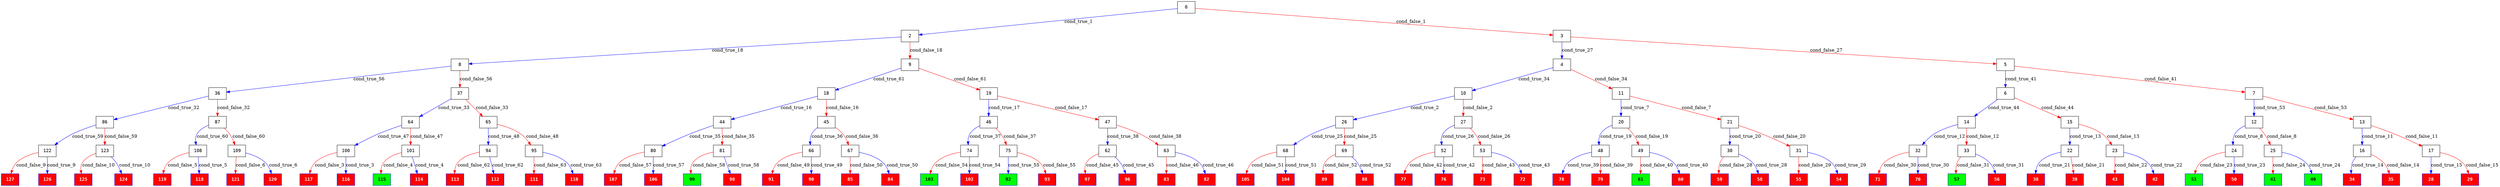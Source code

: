 digraph ExecutionTree {
	node [color=black fontname=Courier height=.5 shape=record]
	99 [color=blue, fillcolor=green, style=filled, fontcolor=black, fontname="Courier-Bold"]
	92 [color=blue, fillcolor=green, style=filled, fontcolor=black, fontname="Courier-Bold"]
	61 [color=blue, fillcolor=green, style=filled, fontcolor=black, fontname="Courier-Bold"]
	57 [color=blue, fillcolor=green, style=filled, fontcolor=black, fontname="Courier-Bold"]
	51 [color=blue, fillcolor=green, style=filled, fontcolor=black, fontname="Courier-Bold"]
	41 [color=blue, fillcolor=green, style=filled, fontcolor=black, fontname="Courier-Bold"]
	40 [color=blue, fillcolor=green, style=filled, fontcolor=black, fontname="Courier-Bold"]
	115 [color=blue, fillcolor=green, style=filled, fontcolor=black, fontname="Courier-Bold"]
	103 [color=blue, fillcolor=green, style=filled, fontcolor=black, fontname="Courier-Bold"]
	28 [color=blue, fillcolor=red, style=filled, fontcolor=white, fontname="Courier-Bold"]
	38 [color=blue, fillcolor=red, style=filled, fontcolor=white, fontname="Courier-Bold"]
	34 [color=blue, fillcolor=red, style=filled, fontcolor=white, fontname="Courier-Bold"]
	127 [color=blue, fillcolor=red, style=filled, fontcolor=white, fontname="Courier-Bold"]
	125 [color=blue, fillcolor=red, style=filled, fontcolor=white, fontname="Courier-Bold"]
	124 [color=blue, fillcolor=red, style=filled, fontcolor=white, fontname="Courier-Bold"]
	121 [color=blue, fillcolor=red, style=filled, fontcolor=white, fontname="Courier-Bold"]
	119 [color=blue, fillcolor=red, style=filled, fontcolor=white, fontname="Courier-Bold"]
	78 [color=blue, fillcolor=red, style=filled, fontcolor=white, fontname="Courier-Bold"]
	117 [color=blue, fillcolor=red, style=filled, fontcolor=white, fontname="Courier-Bold"]
	113 [color=blue, fillcolor=red, style=filled, fontcolor=white, fontname="Courier-Bold"]
	111 [color=blue, fillcolor=red, style=filled, fontcolor=white, fontname="Courier-Bold"]
	120 [color=blue, fillcolor=red, style=filled, fontcolor=white, fontname="Courier-Bold"]
	107 [color=blue, fillcolor=red, style=filled, fontcolor=white, fontname="Courier-Bold"]
	105 [color=blue, fillcolor=red, style=filled, fontcolor=white, fontname="Courier-Bold"]
	114 [color=blue, fillcolor=red, style=filled, fontcolor=white, fontname="Courier-Bold"]
	106 [color=blue, fillcolor=red, style=filled, fontcolor=white, fontname="Courier-Bold"]
	97 [color=blue, fillcolor=red, style=filled, fontcolor=white, fontname="Courier-Bold"]
	110 [color=blue, fillcolor=red, style=filled, fontcolor=white, fontname="Courier-Bold"]
	93 [color=blue, fillcolor=red, style=filled, fontcolor=white, fontname="Courier-Bold"]
	91 [color=blue, fillcolor=red, style=filled, fontcolor=white, fontname="Courier-Bold"]
	89 [color=blue, fillcolor=red, style=filled, fontcolor=white, fontname="Courier-Bold"]
	118 [color=blue, fillcolor=red, style=filled, fontcolor=white, fontname="Courier-Bold"]
	85 [color=blue, fillcolor=red, style=filled, fontcolor=white, fontname="Courier-Bold"]
	83 [color=blue, fillcolor=red, style=filled, fontcolor=white, fontname="Courier-Bold"]
	98 [color=blue, fillcolor=red, style=filled, fontcolor=white, fontname="Courier-Bold"]
	79 [color=blue, fillcolor=red, style=filled, fontcolor=white, fontname="Courier-Bold"]
	50 [color=blue, fillcolor=red, style=filled, fontcolor=white, fontname="Courier-Bold"]
	77 [color=blue, fillcolor=red, style=filled, fontcolor=white, fontname="Courier-Bold"]
	73 [color=blue, fillcolor=red, style=filled, fontcolor=white, fontname="Courier-Bold"]
	71 [color=blue, fillcolor=red, style=filled, fontcolor=white, fontname="Courier-Bold"]
	88 [color=blue, fillcolor=red, style=filled, fontcolor=white, fontname="Courier-Bold"]
	84 [color=blue, fillcolor=red, style=filled, fontcolor=white, fontname="Courier-Bold"]
	112 [color=blue, fillcolor=red, style=filled, fontcolor=white, fontname="Courier-Bold"]
	82 [color=blue, fillcolor=red, style=filled, fontcolor=white, fontname="Courier-Bold"]
	59 [color=blue, fillcolor=red, style=filled, fontcolor=white, fontname="Courier-Bold"]
	70 [color=blue, fillcolor=red, style=filled, fontcolor=white, fontname="Courier-Bold"]
	55 [color=blue, fillcolor=red, style=filled, fontcolor=white, fontname="Courier-Bold"]
	72 [color=blue, fillcolor=red, style=filled, fontcolor=white, fontname="Courier-Bold"]
	60 [color=blue, fillcolor=red, style=filled, fontcolor=white, fontname="Courier-Bold"]
	96 [color=blue, fillcolor=red, style=filled, fontcolor=white, fontname="Courier-Bold"]
	90 [color=blue, fillcolor=red, style=filled, fontcolor=white, fontname="Courier-Bold"]
	43 [color=blue, fillcolor=red, style=filled, fontcolor=white, fontname="Courier-Bold"]
	39 [color=blue, fillcolor=red, style=filled, fontcolor=white, fontname="Courier-Bold"]
	104 [color=blue, fillcolor=red, style=filled, fontcolor=white, fontname="Courier-Bold"]
	116 [color=blue, fillcolor=red, style=filled, fontcolor=white, fontname="Courier-Bold"]
	35 [color=blue, fillcolor=red, style=filled, fontcolor=white, fontname="Courier-Bold"]
	56 [color=blue, fillcolor=red, style=filled, fontcolor=white, fontname="Courier-Bold"]
	54 [color=blue, fillcolor=red, style=filled, fontcolor=white, fontname="Courier-Bold"]
	29 [color=blue, fillcolor=red, style=filled, fontcolor=white, fontname="Courier-Bold"]
	76 [color=blue, fillcolor=red, style=filled, fontcolor=white, fontname="Courier-Bold"]
	42 [color=blue, fillcolor=red, style=filled, fontcolor=white, fontname="Courier-Bold"]
	58 [color=blue, fillcolor=red, style=filled, fontcolor=white, fontname="Courier-Bold"]
	102 [color=blue, fillcolor=red, style=filled, fontcolor=white, fontname="Courier-Bold"]
	126 [color=blue, fillcolor=red, style=filled, fontcolor=white, fontname="Courier-Bold"]
	0 -> 2 [label=cond_true_1 color=blue]
	0 -> 3 [label=cond_false_1 color=red]
	2 -> 8 [label=cond_true_18 color=blue]
	2 -> 9 [label=cond_false_18 color=red]
	3 -> 4 [label=cond_true_27 color=blue]
	3 -> 5 [label=cond_false_27 color=red]
	10 -> 26 [label=cond_true_2 color=blue]
	10 -> 27 [label=cond_false_2 color=red]
	26 -> 68 [label=cond_true_25 color=blue]
	26 -> 69 [label=cond_false_25 color=red]
	27 -> 52 [label=cond_true_26 color=blue]
	27 -> 53 [label=cond_false_26 color=red]
	100 -> 116 [label=cond_true_3 color=blue]
	100 -> 117 [label=cond_false_3 color=red]
	101 -> 114 [label=cond_true_4 color=blue]
	101 -> 115 [label=cond_false_4 color=red]
	108 -> 118 [label=cond_true_5 color=blue]
	108 -> 119 [label=cond_false_5 color=red]
	109 -> 120 [label=cond_true_6 color=blue]
	109 -> 121 [label=cond_false_6 color=red]
	11 -> 20 [label=cond_true_7 color=blue]
	11 -> 21 [label=cond_false_7 color=red]
	20 -> 48 [label=cond_true_19 color=blue]
	20 -> 49 [label=cond_false_19 color=red]
	21 -> 30 [label=cond_true_20 color=blue]
	21 -> 31 [label=cond_false_20 color=red]
	12 -> 24 [label=cond_true_8 color=blue]
	12 -> 25 [label=cond_false_8 color=red]
	24 -> 50 [label=cond_true_23 color=blue]
	24 -> 51 [label=cond_false_23 color=red]
	25 -> 40 [label=cond_true_24 color=blue]
	25 -> 41 [label=cond_false_24 color=red]
	122 -> 126 [label=cond_true_9 color=blue]
	122 -> 127 [label=cond_false_9 color=red]
	123 -> 124 [label=cond_true_10 color=blue]
	123 -> 125 [label=cond_false_10 color=red]
	13 -> 16 [label=cond_true_11 color=blue]
	13 -> 17 [label=cond_false_11 color=red]
	16 -> 34 [label=cond_true_14 color=blue]
	16 -> 35 [label=cond_false_14 color=red]
	17 -> 28 [label=cond_true_15 color=blue]
	17 -> 29 [label=cond_false_15 color=red]
	14 -> 32 [label=cond_true_12 color=blue]
	14 -> 33 [label=cond_false_12 color=red]
	32 -> 70 [label=cond_true_30 color=blue]
	32 -> 71 [label=cond_false_30 color=red]
	33 -> 56 [label=cond_true_31 color=blue]
	33 -> 57 [label=cond_false_31 color=red]
	15 -> 22 [label=cond_true_13 color=blue]
	15 -> 23 [label=cond_false_13 color=red]
	22 -> 38 [label=cond_true_21 color=blue]
	22 -> 39 [label=cond_false_21 color=red]
	23 -> 42 [label=cond_true_22 color=blue]
	23 -> 43 [label=cond_false_22 color=red]
	18 -> 44 [label=cond_true_16 color=blue]
	18 -> 45 [label=cond_false_16 color=red]
	44 -> 80 [label=cond_true_35 color=blue]
	44 -> 81 [label=cond_false_35 color=red]
	45 -> 66 [label=cond_true_36 color=blue]
	45 -> 67 [label=cond_false_36 color=red]
	19 -> 46 [label=cond_true_17 color=blue]
	19 -> 47 [label=cond_false_17 color=red]
	46 -> 74 [label=cond_true_37 color=blue]
	46 -> 75 [label=cond_false_37 color=red]
	47 -> 62 [label=cond_true_38 color=blue]
	47 -> 63 [label=cond_false_38 color=red]
	8 -> 36 [label=cond_true_56 color=blue]
	8 -> 37 [label=cond_false_56 color=red]
	9 -> 18 [label=cond_true_61 color=blue]
	9 -> 19 [label=cond_false_61 color=red]
	48 -> 78 [label=cond_true_39 color=blue]
	48 -> 79 [label=cond_false_39 color=red]
	49 -> 60 [label=cond_true_40 color=blue]
	49 -> 61 [label=cond_false_40 color=red]
	30 -> 58 [label=cond_true_28 color=blue]
	30 -> 59 [label=cond_false_28 color=red]
	31 -> 54 [label=cond_true_29 color=blue]
	31 -> 55 [label=cond_false_29 color=red]
	68 -> 104 [label=cond_true_51 color=blue]
	68 -> 105 [label=cond_false_51 color=red]
	69 -> 88 [label=cond_true_52 color=blue]
	69 -> 89 [label=cond_false_52 color=red]
	52 -> 76 [label=cond_true_42 color=blue]
	52 -> 77 [label=cond_false_42 color=red]
	53 -> 72 [label=cond_true_43 color=blue]
	53 -> 73 [label=cond_false_43 color=red]
	4 -> 10 [label=cond_true_34 color=blue]
	4 -> 11 [label=cond_false_34 color=red]
	5 -> 6 [label=cond_true_41 color=blue]
	5 -> 7 [label=cond_false_41 color=red]
	36 -> 86 [label=cond_true_32 color=blue]
	36 -> 87 [label=cond_false_32 color=red]
	86 -> 122 [label=cond_true_59 color=blue]
	86 -> 123 [label=cond_false_59 color=red]
	87 -> 108 [label=cond_true_60 color=blue]
	87 -> 109 [label=cond_false_60 color=red]
	37 -> 64 [label=cond_true_33 color=blue]
	37 -> 65 [label=cond_false_33 color=red]
	64 -> 100 [label=cond_true_47 color=blue]
	64 -> 101 [label=cond_false_47 color=red]
	65 -> 94 [label=cond_true_48 color=blue]
	65 -> 95 [label=cond_false_48 color=red]
	80 -> 106 [label=cond_true_57 color=blue]
	80 -> 107 [label=cond_false_57 color=red]
	81 -> 98 [label=cond_true_58 color=blue]
	81 -> 99 [label=cond_false_58 color=red]
	66 -> 90 [label=cond_true_49 color=blue]
	66 -> 91 [label=cond_false_49 color=red]
	67 -> 84 [label=cond_true_50 color=blue]
	67 -> 85 [label=cond_false_50 color=red]
	74 -> 102 [label=cond_true_54 color=blue]
	74 -> 103 [label=cond_false_54 color=red]
	75 -> 92 [label=cond_true_55 color=blue]
	75 -> 93 [label=cond_false_55 color=red]
	62 -> 96 [label=cond_true_45 color=blue]
	62 -> 97 [label=cond_false_45 color=red]
	63 -> 82 [label=cond_true_46 color=blue]
	63 -> 83 [label=cond_false_46 color=red]
	6 -> 14 [label=cond_true_44 color=blue]
	6 -> 15 [label=cond_false_44 color=red]
	7 -> 12 [label=cond_true_53 color=blue]
	7 -> 13 [label=cond_false_53 color=red]
	94 -> 112 [label=cond_true_62 color=blue]
	94 -> 113 [label=cond_false_62 color=red]
	95 -> 110 [label=cond_true_63 color=blue]
	95 -> 111 [label=cond_false_63 color=red]
}
